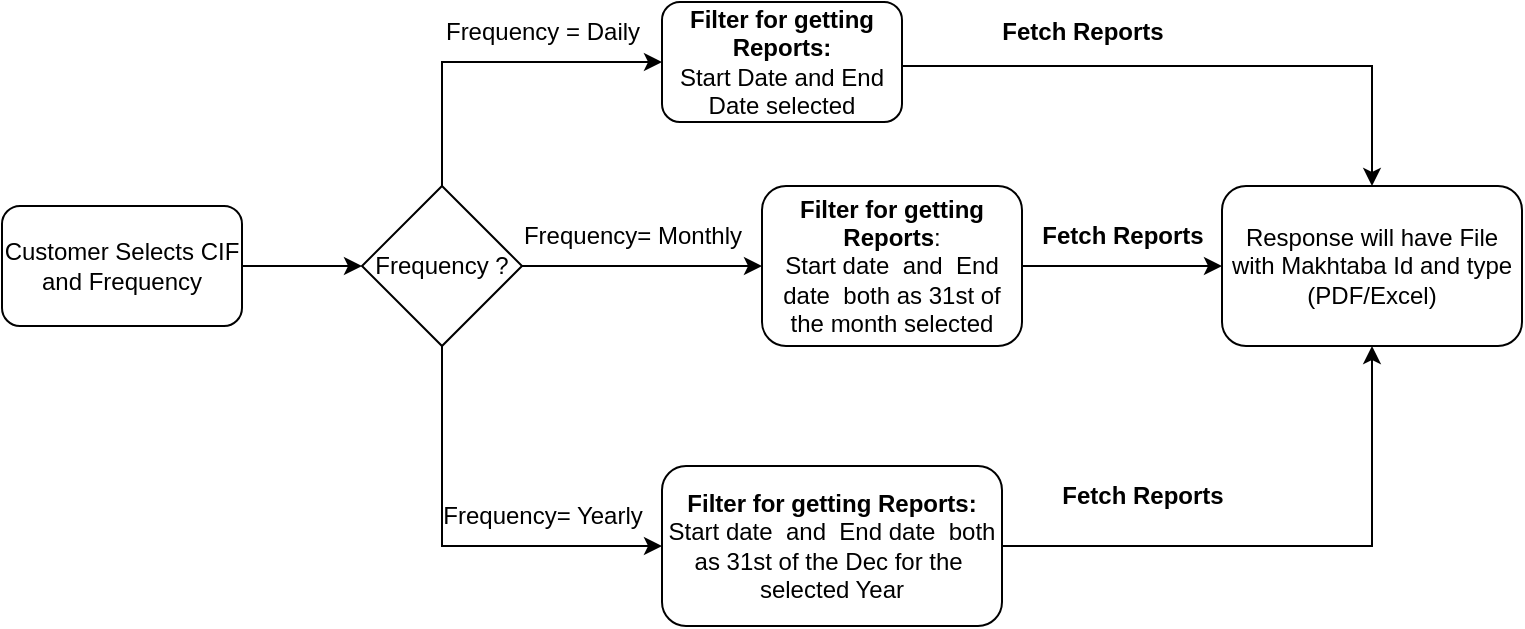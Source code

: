 <mxfile version="21.5.2" type="github">
  <diagram name="Page-1" id="PZqOhYPap5A3X778DCO2">
    <mxGraphModel dx="1379" dy="616" grid="1" gridSize="10" guides="1" tooltips="1" connect="1" arrows="1" fold="1" page="1" pageScale="1" pageWidth="850" pageHeight="1100" math="0" shadow="0">
      <root>
        <mxCell id="0" />
        <mxCell id="1" parent="0" />
        <mxCell id="hwtEP4QM51LNbg8bqswo-2" value="Customer Selects CIF and Frequency" style="rounded=1;whiteSpace=wrap;html=1;" vertex="1" parent="1">
          <mxGeometry x="30" y="110" width="120" height="60" as="geometry" />
        </mxCell>
        <mxCell id="hwtEP4QM51LNbg8bqswo-3" value="Frequency ?" style="rhombus;whiteSpace=wrap;html=1;" vertex="1" parent="1">
          <mxGeometry x="210" y="100" width="80" height="80" as="geometry" />
        </mxCell>
        <mxCell id="hwtEP4QM51LNbg8bqswo-6" value="&lt;b&gt;Filter for getting Reports:&lt;br&gt;&lt;/b&gt;Start Date and End Date selected" style="rounded=1;whiteSpace=wrap;html=1;" vertex="1" parent="1">
          <mxGeometry x="360" y="8" width="120" height="60" as="geometry" />
        </mxCell>
        <mxCell id="hwtEP4QM51LNbg8bqswo-7" value="&lt;b&gt;Filter for getting Reports&lt;/b&gt;:&lt;br style=&quot;border-color: var(--border-color);&quot;&gt;Start date&amp;nbsp; and&amp;nbsp; End date&amp;nbsp; both as 31st of the month selected" style="rounded=1;whiteSpace=wrap;html=1;" vertex="1" parent="1">
          <mxGeometry x="410" y="100" width="130" height="80" as="geometry" />
        </mxCell>
        <mxCell id="hwtEP4QM51LNbg8bqswo-8" value="&lt;b&gt;Filter for getting Reports:&lt;/b&gt;&lt;br style=&quot;border-color: var(--border-color);&quot;&gt;Start date&amp;nbsp; and&amp;nbsp; End date&amp;nbsp; both as 31st of the Dec for the&amp;nbsp; selected Year" style="rounded=1;whiteSpace=wrap;html=1;" vertex="1" parent="1">
          <mxGeometry x="360" y="240" width="170" height="80" as="geometry" />
        </mxCell>
        <mxCell id="hwtEP4QM51LNbg8bqswo-9" value="" style="endArrow=classic;html=1;rounded=0;entryX=0;entryY=0.5;entryDx=0;entryDy=0;exitX=0.5;exitY=0;exitDx=0;exitDy=0;" edge="1" parent="1" source="hwtEP4QM51LNbg8bqswo-3" target="hwtEP4QM51LNbg8bqswo-6">
          <mxGeometry width="50" height="50" relative="1" as="geometry">
            <mxPoint x="510" y="100" as="sourcePoint" />
            <mxPoint x="560" y="50" as="targetPoint" />
            <Array as="points">
              <mxPoint x="250" y="38" />
            </Array>
          </mxGeometry>
        </mxCell>
        <mxCell id="hwtEP4QM51LNbg8bqswo-10" value="Frequency = Daily" style="text;html=1;align=center;verticalAlign=middle;resizable=0;points=[];autosize=1;strokeColor=none;fillColor=none;" vertex="1" parent="1">
          <mxGeometry x="240" y="8" width="120" height="30" as="geometry" />
        </mxCell>
        <mxCell id="hwtEP4QM51LNbg8bqswo-11" value="" style="endArrow=classic;html=1;rounded=0;entryX=0;entryY=0.5;entryDx=0;entryDy=0;" edge="1" parent="1" source="hwtEP4QM51LNbg8bqswo-3" target="hwtEP4QM51LNbg8bqswo-7">
          <mxGeometry width="50" height="50" relative="1" as="geometry">
            <mxPoint x="550" y="190" as="sourcePoint" />
            <mxPoint x="600" y="140" as="targetPoint" />
          </mxGeometry>
        </mxCell>
        <mxCell id="hwtEP4QM51LNbg8bqswo-12" value="" style="endArrow=classic;html=1;rounded=0;exitX=0.5;exitY=1;exitDx=0;exitDy=0;entryX=0;entryY=0.5;entryDx=0;entryDy=0;" edge="1" parent="1" source="hwtEP4QM51LNbg8bqswo-3" target="hwtEP4QM51LNbg8bqswo-8">
          <mxGeometry width="50" height="50" relative="1" as="geometry">
            <mxPoint x="550" y="300" as="sourcePoint" />
            <mxPoint x="240" y="360" as="targetPoint" />
            <Array as="points">
              <mxPoint x="250" y="280" />
            </Array>
          </mxGeometry>
        </mxCell>
        <mxCell id="hwtEP4QM51LNbg8bqswo-13" value="Frequency= Monthly" style="text;html=1;align=center;verticalAlign=middle;resizable=0;points=[];autosize=1;strokeColor=none;fillColor=none;" vertex="1" parent="1">
          <mxGeometry x="280" y="110" width="130" height="30" as="geometry" />
        </mxCell>
        <mxCell id="hwtEP4QM51LNbg8bqswo-15" value="Frequency= Yearly" style="text;html=1;align=center;verticalAlign=middle;resizable=0;points=[];autosize=1;strokeColor=none;fillColor=none;" vertex="1" parent="1">
          <mxGeometry x="240" y="250" width="120" height="30" as="geometry" />
        </mxCell>
        <mxCell id="hwtEP4QM51LNbg8bqswo-17" value="" style="endArrow=classic;html=1;rounded=0;exitX=1;exitY=0.5;exitDx=0;exitDy=0;" edge="1" parent="1" source="hwtEP4QM51LNbg8bqswo-2">
          <mxGeometry width="50" height="50" relative="1" as="geometry">
            <mxPoint x="160" y="190" as="sourcePoint" />
            <mxPoint x="210" y="140" as="targetPoint" />
          </mxGeometry>
        </mxCell>
        <mxCell id="hwtEP4QM51LNbg8bqswo-18" value="Response will have File with Makhtaba Id and type (PDF/Excel)" style="rounded=1;whiteSpace=wrap;html=1;" vertex="1" parent="1">
          <mxGeometry x="640" y="100" width="150" height="80" as="geometry" />
        </mxCell>
        <mxCell id="hwtEP4QM51LNbg8bqswo-19" value="" style="endArrow=classic;html=1;rounded=0;entryX=0;entryY=0.5;entryDx=0;entryDy=0;" edge="1" parent="1" target="hwtEP4QM51LNbg8bqswo-18">
          <mxGeometry width="50" height="50" relative="1" as="geometry">
            <mxPoint x="540" y="140" as="sourcePoint" />
            <mxPoint x="590" y="90" as="targetPoint" />
          </mxGeometry>
        </mxCell>
        <mxCell id="hwtEP4QM51LNbg8bqswo-20" value="" style="endArrow=classic;html=1;rounded=0;entryX=0.5;entryY=0;entryDx=0;entryDy=0;" edge="1" parent="1" target="hwtEP4QM51LNbg8bqswo-18">
          <mxGeometry width="50" height="50" relative="1" as="geometry">
            <mxPoint x="480" y="40" as="sourcePoint" />
            <mxPoint x="530" y="-10" as="targetPoint" />
            <Array as="points">
              <mxPoint x="715" y="40" />
            </Array>
          </mxGeometry>
        </mxCell>
        <mxCell id="hwtEP4QM51LNbg8bqswo-21" value="" style="endArrow=classic;html=1;rounded=0;entryX=0.5;entryY=1;entryDx=0;entryDy=0;exitX=1;exitY=0.5;exitDx=0;exitDy=0;" edge="1" parent="1" source="hwtEP4QM51LNbg8bqswo-8" target="hwtEP4QM51LNbg8bqswo-18">
          <mxGeometry width="50" height="50" relative="1" as="geometry">
            <mxPoint x="530" y="290" as="sourcePoint" />
            <mxPoint x="710" y="290" as="targetPoint" />
            <Array as="points">
              <mxPoint x="715" y="280" />
            </Array>
          </mxGeometry>
        </mxCell>
        <mxCell id="hwtEP4QM51LNbg8bqswo-22" value="Fetch Reports" style="text;html=1;align=center;verticalAlign=middle;resizable=0;points=[];autosize=1;strokeColor=none;fillColor=none;fontStyle=1" vertex="1" parent="1">
          <mxGeometry x="520" y="8" width="100" height="30" as="geometry" />
        </mxCell>
        <mxCell id="hwtEP4QM51LNbg8bqswo-23" value="Fetch Reports" style="text;html=1;align=center;verticalAlign=middle;resizable=0;points=[];autosize=1;strokeColor=none;fillColor=none;fontStyle=1" vertex="1" parent="1">
          <mxGeometry x="540" y="110" width="100" height="30" as="geometry" />
        </mxCell>
        <mxCell id="hwtEP4QM51LNbg8bqswo-24" value="Fetch Reports" style="text;html=1;align=center;verticalAlign=middle;resizable=0;points=[];autosize=1;strokeColor=none;fillColor=none;fontStyle=1" vertex="1" parent="1">
          <mxGeometry x="550" y="240" width="100" height="30" as="geometry" />
        </mxCell>
      </root>
    </mxGraphModel>
  </diagram>
</mxfile>
